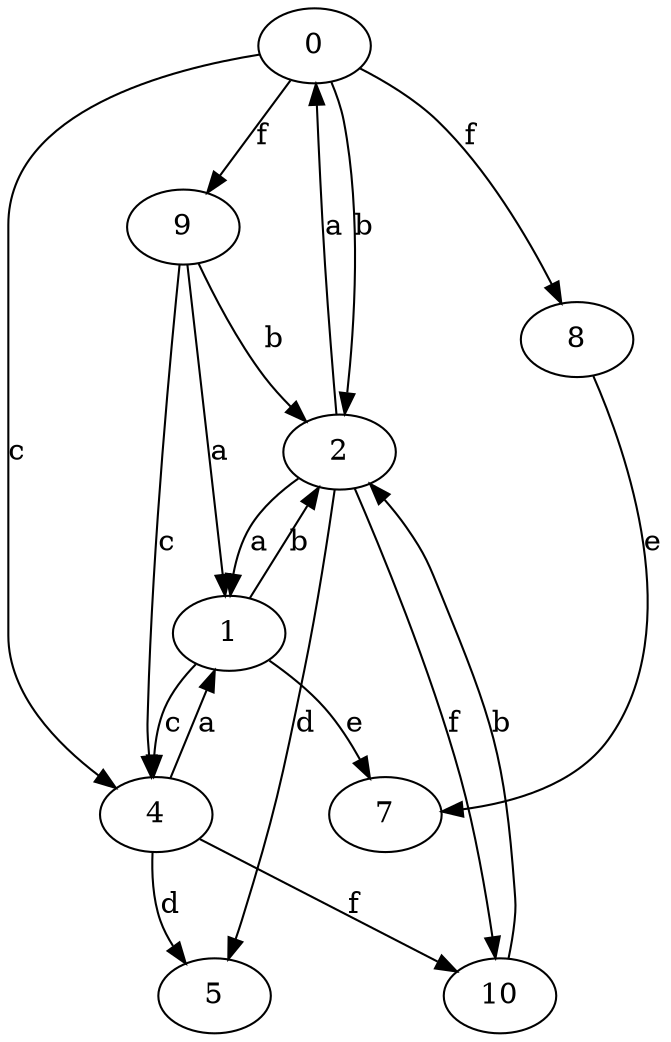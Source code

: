 strict digraph  {
0;
1;
2;
4;
5;
7;
8;
9;
10;
0 -> 2  [label=b];
0 -> 4  [label=c];
0 -> 8  [label=f];
0 -> 9  [label=f];
1 -> 2  [label=b];
1 -> 4  [label=c];
1 -> 7  [label=e];
2 -> 0  [label=a];
2 -> 1  [label=a];
2 -> 5  [label=d];
2 -> 10  [label=f];
4 -> 1  [label=a];
4 -> 5  [label=d];
4 -> 10  [label=f];
8 -> 7  [label=e];
9 -> 1  [label=a];
9 -> 2  [label=b];
9 -> 4  [label=c];
10 -> 2  [label=b];
}
